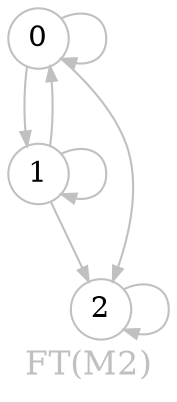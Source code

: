 digraph "FT(M2)" {
	graph [bgcolor="#ffffff00" fontcolor=grey fontsize=16 label="FT(M2)" overlap=false]
	node [color=grey fixedsize=true fontsize=14 shape=circle style=filled width=0.4]
	edge [arrowsize=0.7 color=grey fontcolor=grey fontsize=12]
	node [fillcolor="#ffffff"]
	0
	node [fillcolor="#ffffff"]
	1
	node [fillcolor="#ffffff"]
	2
	0 -> 0
	0 -> 1
	0 -> 2
	1 -> 0
	1 -> 1
	1 -> 2
	2 -> 2
}
